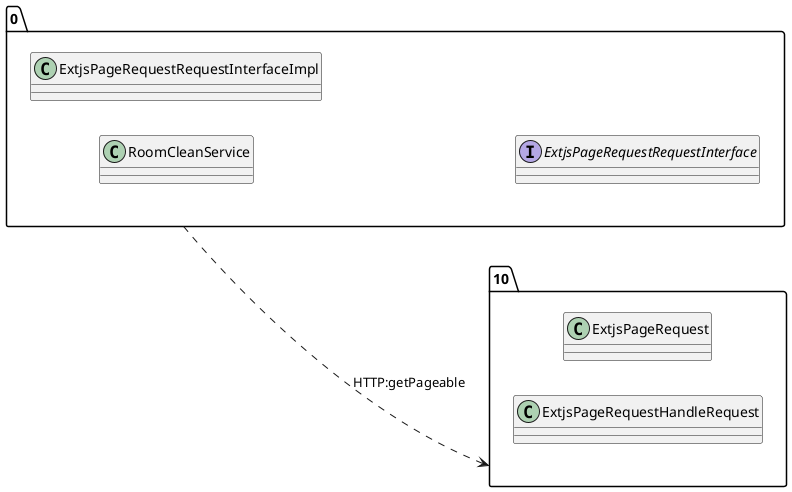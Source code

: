 @startuml 
allow_mixing
left to right direction
package "0"{
class RoomCleanService
class ExtjsPageRequestRequestInterfaceImpl
interface ExtjsPageRequestRequestInterface

}
package "10"{
class ExtjsPageRequest
class ExtjsPageRequestHandleRequest

}
"0" ..> "10":HTTP:getPageable
@enduml